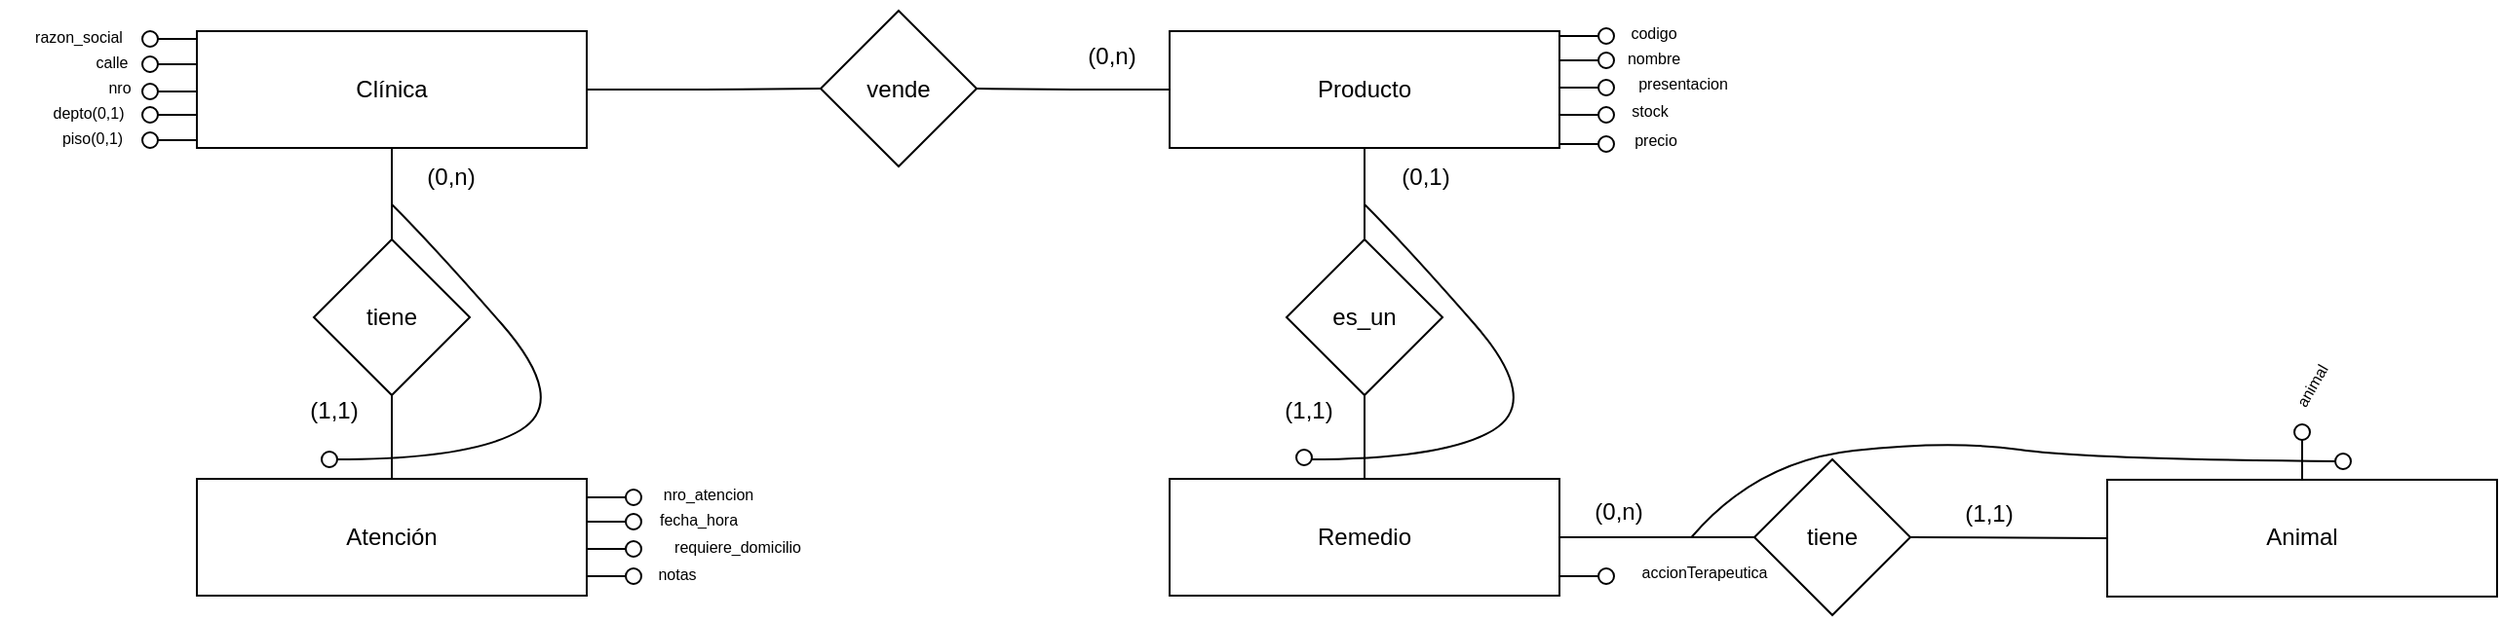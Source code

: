 <mxfile version="26.2.5">
  <diagram name="Page-1" id="rd5WgjaN5qs2F5G4zhtr">
    <mxGraphModel dx="454" dy="-307" grid="1" gridSize="10" guides="1" tooltips="1" connect="1" arrows="1" fold="1" page="1" pageScale="1" pageWidth="850" pageHeight="1100" math="0" shadow="0">
      <root>
        <mxCell id="0" />
        <mxCell id="1" parent="0" />
        <mxCell id="i1IyLrbdU4EnLdiSXplg-24" value="&lt;font style=&quot;font-size: 8px;&quot;&gt;animal&lt;/font&gt;" style="text;html=1;align=center;verticalAlign=middle;resizable=0;points=[];autosize=1;strokeColor=none;fillColor=none;rotation=-60;" parent="1" vertex="1">
          <mxGeometry x="2179" y="1297.001" width="50" height="30" as="geometry" />
        </mxCell>
        <mxCell id="i1IyLrbdU4EnLdiSXplg-204" value="Animal" style="rounded=0;whiteSpace=wrap;html=1;" parent="1" vertex="1">
          <mxGeometry x="2100" y="1360.47" width="200" height="60" as="geometry" />
        </mxCell>
        <mxCell id="i1IyLrbdU4EnLdiSXplg-405" style="edgeStyle=orthogonalEdgeStyle;rounded=0;orthogonalLoop=1;jettySize=auto;html=1;entryX=0;entryY=0.5;entryDx=0;entryDy=0;endArrow=none;startFill=0;" parent="1" target="i1IyLrbdU4EnLdiSXplg-204" edge="1">
          <mxGeometry relative="1" as="geometry">
            <mxPoint x="1999" y="1390" as="sourcePoint" />
            <mxPoint x="2108" y="1390.47" as="targetPoint" />
          </mxGeometry>
        </mxCell>
        <mxCell id="i1IyLrbdU4EnLdiSXplg-205" value="tiene" style="rhombus;whiteSpace=wrap;html=1;" parent="1" vertex="1">
          <mxGeometry x="1919" y="1350" width="80" height="80" as="geometry" />
        </mxCell>
        <mxCell id="i1IyLrbdU4EnLdiSXplg-209" value="(1,1)" style="text;html=1;align=center;verticalAlign=middle;resizable=0;points=[];autosize=1;strokeColor=none;fillColor=none;" parent="1" vertex="1">
          <mxGeometry x="2009" y="1363" width="60" height="30" as="geometry" />
        </mxCell>
        <mxCell id="i1IyLrbdU4EnLdiSXplg-210" value="" style="group;rotation=0;" parent="1" vertex="1" connectable="0">
          <mxGeometry x="2196" y="1332.001" width="8" height="28" as="geometry" />
        </mxCell>
        <mxCell id="i1IyLrbdU4EnLdiSXplg-211" value="" style="ellipse;whiteSpace=wrap;html=1;aspect=fixed;fillColor=light-dark(#FFFFFF,#FFFFFF);rotation=0;fontStyle=1" parent="i1IyLrbdU4EnLdiSXplg-210" vertex="1">
          <mxGeometry width="8" height="8" as="geometry" />
        </mxCell>
        <mxCell id="i1IyLrbdU4EnLdiSXplg-212" style="edgeStyle=orthogonalEdgeStyle;rounded=0;orthogonalLoop=1;jettySize=auto;html=1;endArrow=none;startFill=0;" parent="i1IyLrbdU4EnLdiSXplg-210" edge="1">
          <mxGeometry relative="1" as="geometry">
            <mxPoint x="4" y="28" as="targetPoint" />
            <mxPoint x="4" y="8" as="sourcePoint" />
          </mxGeometry>
        </mxCell>
        <mxCell id="i1IyLrbdU4EnLdiSXplg-351" style="edgeStyle=orthogonalEdgeStyle;rounded=0;orthogonalLoop=1;jettySize=auto;html=1;entryX=0;entryY=0.5;entryDx=0;entryDy=0;endArrow=none;startFill=0;" parent="1" source="i1IyLrbdU4EnLdiSXplg-296" target="i1IyLrbdU4EnLdiSXplg-350" edge="1">
          <mxGeometry relative="1" as="geometry" />
        </mxCell>
        <mxCell id="i1IyLrbdU4EnLdiSXplg-453" style="edgeStyle=orthogonalEdgeStyle;rounded=0;orthogonalLoop=1;jettySize=auto;html=1;entryX=0.5;entryY=0;entryDx=0;entryDy=0;endArrow=none;startFill=0;" parent="1" source="i1IyLrbdU4EnLdiSXplg-296" target="i1IyLrbdU4EnLdiSXplg-452" edge="1">
          <mxGeometry relative="1" as="geometry" />
        </mxCell>
        <mxCell id="i1IyLrbdU4EnLdiSXplg-296" value="Clínica" style="rounded=0;whiteSpace=wrap;html=1;" parent="1" vertex="1">
          <mxGeometry x="1120" y="1130.0" width="200" height="60" as="geometry" />
        </mxCell>
        <mxCell id="i1IyLrbdU4EnLdiSXplg-303" value="" style="group;rotation=-90;" parent="1" vertex="1" connectable="0">
          <mxGeometry x="1102" y="1120.001" width="8" height="28" as="geometry" />
        </mxCell>
        <mxCell id="i1IyLrbdU4EnLdiSXplg-304" value="" style="ellipse;whiteSpace=wrap;html=1;aspect=fixed;fillColor=light-dark(#FFFFFF,#FFFFFF);rotation=-90;" parent="i1IyLrbdU4EnLdiSXplg-303" vertex="1">
          <mxGeometry x="-10" y="10" width="8" height="8" as="geometry" />
        </mxCell>
        <mxCell id="i1IyLrbdU4EnLdiSXplg-305" style="edgeStyle=orthogonalEdgeStyle;rounded=0;orthogonalLoop=1;jettySize=auto;html=1;endArrow=none;startFill=0;" parent="i1IyLrbdU4EnLdiSXplg-303" edge="1">
          <mxGeometry relative="1" as="geometry">
            <mxPoint x="18" y="14" as="targetPoint" />
            <mxPoint x="-2" y="14" as="sourcePoint" />
          </mxGeometry>
        </mxCell>
        <mxCell id="i1IyLrbdU4EnLdiSXplg-306" value="&lt;font style=&quot;font-size: 8px;&quot;&gt;calle&lt;/font&gt;" style="text;html=1;align=center;verticalAlign=middle;resizable=0;points=[];autosize=1;strokeColor=none;fillColor=none;rotation=0;" parent="1" vertex="1">
          <mxGeometry x="1051" y="1130.001" width="50" height="30" as="geometry" />
        </mxCell>
        <mxCell id="i1IyLrbdU4EnLdiSXplg-307" value="" style="group;rotation=-90;" parent="1" vertex="1" connectable="0">
          <mxGeometry x="1102" y="1133.001" width="8" height="28" as="geometry" />
        </mxCell>
        <mxCell id="i1IyLrbdU4EnLdiSXplg-308" value="" style="ellipse;whiteSpace=wrap;html=1;aspect=fixed;fillColor=light-dark(#FFFFFF,transparent);rotation=-90;" parent="i1IyLrbdU4EnLdiSXplg-307" vertex="1">
          <mxGeometry x="-10" y="10" width="8" height="8" as="geometry" />
        </mxCell>
        <mxCell id="i1IyLrbdU4EnLdiSXplg-309" style="edgeStyle=orthogonalEdgeStyle;rounded=0;orthogonalLoop=1;jettySize=auto;html=1;endArrow=none;startFill=0;" parent="i1IyLrbdU4EnLdiSXplg-307" edge="1">
          <mxGeometry relative="1" as="geometry">
            <mxPoint x="18" y="14" as="targetPoint" />
            <mxPoint x="-2" y="14" as="sourcePoint" />
          </mxGeometry>
        </mxCell>
        <mxCell id="i1IyLrbdU4EnLdiSXplg-313" value="&lt;font style=&quot;font-size: 8px;&quot;&gt;razon_social&lt;/font&gt;" style="text;html=1;align=center;verticalAlign=middle;resizable=0;points=[];autosize=1;strokeColor=none;fillColor=none;rotation=0;" parent="1" vertex="1">
          <mxGeometry x="1019" y="1117.001" width="80" height="30" as="geometry" />
        </mxCell>
        <mxCell id="i1IyLrbdU4EnLdiSXplg-316" value="" style="group;rotation=-90;" parent="1" vertex="1" connectable="0">
          <mxGeometry x="1102" y="1147.001" width="8" height="28" as="geometry" />
        </mxCell>
        <mxCell id="i1IyLrbdU4EnLdiSXplg-317" value="" style="ellipse;whiteSpace=wrap;html=1;aspect=fixed;fillColor=light-dark(#FFFFFF,transparent);rotation=-90;" parent="i1IyLrbdU4EnLdiSXplg-316" vertex="1">
          <mxGeometry x="-10" y="10" width="8" height="8" as="geometry" />
        </mxCell>
        <mxCell id="i1IyLrbdU4EnLdiSXplg-318" style="edgeStyle=orthogonalEdgeStyle;rounded=0;orthogonalLoop=1;jettySize=auto;html=1;endArrow=none;startFill=0;" parent="i1IyLrbdU4EnLdiSXplg-316" edge="1">
          <mxGeometry relative="1" as="geometry">
            <mxPoint x="18" y="14" as="targetPoint" />
            <mxPoint x="-2" y="14" as="sourcePoint" />
          </mxGeometry>
        </mxCell>
        <mxCell id="i1IyLrbdU4EnLdiSXplg-319" value="" style="group;rotation=-90;" parent="1" vertex="1" connectable="0">
          <mxGeometry x="1102" y="1159.001" width="8" height="28" as="geometry" />
        </mxCell>
        <mxCell id="i1IyLrbdU4EnLdiSXplg-320" value="" style="ellipse;whiteSpace=wrap;html=1;aspect=fixed;fillColor=light-dark(#FFFFFF,transparent);rotation=-90;" parent="i1IyLrbdU4EnLdiSXplg-319" vertex="1">
          <mxGeometry x="-10" y="10" width="8" height="8" as="geometry" />
        </mxCell>
        <mxCell id="i1IyLrbdU4EnLdiSXplg-321" style="edgeStyle=orthogonalEdgeStyle;rounded=0;orthogonalLoop=1;jettySize=auto;html=1;endArrow=none;startFill=0;" parent="i1IyLrbdU4EnLdiSXplg-319" edge="1">
          <mxGeometry relative="1" as="geometry">
            <mxPoint x="18" y="14" as="targetPoint" />
            <mxPoint x="-2" y="14" as="sourcePoint" />
          </mxGeometry>
        </mxCell>
        <mxCell id="i1IyLrbdU4EnLdiSXplg-322" value="&lt;font style=&quot;font-size: 8px;&quot;&gt;nro&lt;/font&gt;" style="text;html=1;align=center;verticalAlign=middle;resizable=0;points=[];autosize=1;strokeColor=none;fillColor=none;rotation=0;" parent="1" vertex="1">
          <mxGeometry x="1060" y="1143.001" width="40" height="30" as="geometry" />
        </mxCell>
        <mxCell id="i1IyLrbdU4EnLdiSXplg-323" value="&lt;font style=&quot;font-size: 8px;&quot;&gt;piso(0,1)&lt;/font&gt;" style="text;html=1;align=center;verticalAlign=middle;resizable=0;points=[];autosize=1;strokeColor=none;fillColor=none;rotation=0;" parent="1" vertex="1">
          <mxGeometry x="1031" y="1169.001" width="70" height="30" as="geometry" />
        </mxCell>
        <mxCell id="i1IyLrbdU4EnLdiSXplg-350" value="vende" style="rhombus;whiteSpace=wrap;html=1;" parent="1" vertex="1">
          <mxGeometry x="1440" y="1119.5" width="80" height="80" as="geometry" />
        </mxCell>
        <mxCell id="i1IyLrbdU4EnLdiSXplg-366" style="edgeStyle=orthogonalEdgeStyle;rounded=0;orthogonalLoop=1;jettySize=auto;html=1;entryX=1;entryY=0.5;entryDx=0;entryDy=0;endArrow=none;startFill=0;" parent="1" source="i1IyLrbdU4EnLdiSXplg-362" target="i1IyLrbdU4EnLdiSXplg-350" edge="1">
          <mxGeometry relative="1" as="geometry" />
        </mxCell>
        <mxCell id="i1IyLrbdU4EnLdiSXplg-408" style="edgeStyle=orthogonalEdgeStyle;rounded=0;orthogonalLoop=1;jettySize=auto;html=1;entryX=0.5;entryY=0;entryDx=0;entryDy=0;endArrow=none;startFill=0;" parent="1" source="i1IyLrbdU4EnLdiSXplg-362" target="i1IyLrbdU4EnLdiSXplg-407" edge="1">
          <mxGeometry relative="1" as="geometry" />
        </mxCell>
        <mxCell id="i1IyLrbdU4EnLdiSXplg-362" value="Producto" style="rounded=0;whiteSpace=wrap;html=1;" parent="1" vertex="1">
          <mxGeometry x="1619" y="1130.0" width="200" height="60" as="geometry" />
        </mxCell>
        <mxCell id="i1IyLrbdU4EnLdiSXplg-367" value="(0,n)" style="text;html=1;align=center;verticalAlign=middle;resizable=0;points=[];autosize=1;strokeColor=none;fillColor=none;" parent="1" vertex="1">
          <mxGeometry x="1559" y="1128" width="60" height="30" as="geometry" />
        </mxCell>
        <mxCell id="i1IyLrbdU4EnLdiSXplg-380" value="" style="group;rotation=90;" parent="1" vertex="1" connectable="0">
          <mxGeometry x="1829" y="1118.501" width="8" height="28" as="geometry" />
        </mxCell>
        <mxCell id="i1IyLrbdU4EnLdiSXplg-381" value="" style="ellipse;whiteSpace=wrap;html=1;aspect=fixed;fillColor=light-dark(#FFFFFF,#FFFFFF);rotation=90;" parent="i1IyLrbdU4EnLdiSXplg-380" vertex="1">
          <mxGeometry x="10" y="10" width="8" height="8" as="geometry" />
        </mxCell>
        <mxCell id="i1IyLrbdU4EnLdiSXplg-382" style="edgeStyle=orthogonalEdgeStyle;rounded=0;orthogonalLoop=1;jettySize=auto;html=1;endArrow=none;startFill=0;" parent="i1IyLrbdU4EnLdiSXplg-380" edge="1">
          <mxGeometry relative="1" as="geometry">
            <mxPoint x="-10" y="14" as="targetPoint" />
            <mxPoint x="10" y="14" as="sourcePoint" />
          </mxGeometry>
        </mxCell>
        <mxCell id="i1IyLrbdU4EnLdiSXplg-383" value="&lt;font style=&quot;font-size: 8px;&quot;&gt;codigo&lt;/font&gt;" style="text;html=1;align=center;verticalAlign=middle;resizable=0;points=[];autosize=1;strokeColor=none;fillColor=none;rotation=0;" parent="1" vertex="1">
          <mxGeometry x="1842" y="1114.501" width="50" height="30" as="geometry" />
        </mxCell>
        <mxCell id="i1IyLrbdU4EnLdiSXplg-387" value="&lt;font style=&quot;font-size: 8px;&quot;&gt;nombre&lt;/font&gt;" style="text;html=1;align=center;verticalAlign=middle;resizable=0;points=[];autosize=1;strokeColor=none;fillColor=none;rotation=0;" parent="1" vertex="1">
          <mxGeometry x="1842" y="1128.001" width="50" height="30" as="geometry" />
        </mxCell>
        <mxCell id="i1IyLrbdU4EnLdiSXplg-388" value="" style="group;rotation=90;" parent="1" vertex="1" connectable="0">
          <mxGeometry x="1829" y="1131.001" width="8" height="28" as="geometry" />
        </mxCell>
        <mxCell id="i1IyLrbdU4EnLdiSXplg-389" value="" style="ellipse;whiteSpace=wrap;html=1;aspect=fixed;fillColor=light-dark(#FFFFFF,transparent);rotation=90;" parent="i1IyLrbdU4EnLdiSXplg-388" vertex="1">
          <mxGeometry x="10" y="10" width="8" height="8" as="geometry" />
        </mxCell>
        <mxCell id="i1IyLrbdU4EnLdiSXplg-390" style="edgeStyle=orthogonalEdgeStyle;rounded=0;orthogonalLoop=1;jettySize=auto;html=1;endArrow=none;startFill=0;" parent="i1IyLrbdU4EnLdiSXplg-388" edge="1">
          <mxGeometry relative="1" as="geometry">
            <mxPoint x="-10" y="14" as="targetPoint" />
            <mxPoint x="10" y="14" as="sourcePoint" />
          </mxGeometry>
        </mxCell>
        <mxCell id="i1IyLrbdU4EnLdiSXplg-391" value="" style="group;rotation=90;" parent="1" vertex="1" connectable="0">
          <mxGeometry x="1829" y="1145.001" width="8" height="28" as="geometry" />
        </mxCell>
        <mxCell id="i1IyLrbdU4EnLdiSXplg-392" value="" style="ellipse;whiteSpace=wrap;html=1;aspect=fixed;fillColor=light-dark(#FFFFFF,transparent);rotation=90;" parent="i1IyLrbdU4EnLdiSXplg-391" vertex="1">
          <mxGeometry x="10" y="10" width="8" height="8" as="geometry" />
        </mxCell>
        <mxCell id="i1IyLrbdU4EnLdiSXplg-393" style="edgeStyle=orthogonalEdgeStyle;rounded=0;orthogonalLoop=1;jettySize=auto;html=1;endArrow=none;startFill=0;" parent="i1IyLrbdU4EnLdiSXplg-391" edge="1">
          <mxGeometry relative="1" as="geometry">
            <mxPoint x="-10" y="14" as="targetPoint" />
            <mxPoint x="10" y="14" as="sourcePoint" />
          </mxGeometry>
        </mxCell>
        <mxCell id="i1IyLrbdU4EnLdiSXplg-394" value="&lt;font style=&quot;font-size: 8px;&quot;&gt;presentacion&lt;/font&gt;" style="text;html=1;align=center;verticalAlign=middle;resizable=0;points=[];autosize=1;strokeColor=none;fillColor=none;rotation=0;" parent="1" vertex="1">
          <mxGeometry x="1842" y="1141.001" width="80" height="30" as="geometry" />
        </mxCell>
        <mxCell id="i1IyLrbdU4EnLdiSXplg-395" value="&lt;font style=&quot;font-size: 8px;&quot;&gt;stock&lt;/font&gt;" style="text;html=1;align=center;verticalAlign=middle;resizable=0;points=[];autosize=1;strokeColor=none;fillColor=none;rotation=0;" parent="1" vertex="1">
          <mxGeometry x="1840" y="1155.001" width="50" height="30" as="geometry" />
        </mxCell>
        <mxCell id="i1IyLrbdU4EnLdiSXplg-396" value="" style="group;rotation=90;" parent="1" vertex="1" connectable="0">
          <mxGeometry x="1829" y="1159.001" width="8" height="28" as="geometry" />
        </mxCell>
        <mxCell id="i1IyLrbdU4EnLdiSXplg-397" value="" style="ellipse;whiteSpace=wrap;html=1;aspect=fixed;fillColor=light-dark(#FFFFFF,transparent);rotation=90;" parent="i1IyLrbdU4EnLdiSXplg-396" vertex="1">
          <mxGeometry x="10" y="10" width="8" height="8" as="geometry" />
        </mxCell>
        <mxCell id="i1IyLrbdU4EnLdiSXplg-398" style="edgeStyle=orthogonalEdgeStyle;rounded=0;orthogonalLoop=1;jettySize=auto;html=1;endArrow=none;startFill=0;" parent="i1IyLrbdU4EnLdiSXplg-396" edge="1">
          <mxGeometry relative="1" as="geometry">
            <mxPoint x="-10" y="14" as="targetPoint" />
            <mxPoint x="10" y="14" as="sourcePoint" />
          </mxGeometry>
        </mxCell>
        <mxCell id="i1IyLrbdU4EnLdiSXplg-399" value="" style="group;rotation=90;" parent="1" vertex="1" connectable="0">
          <mxGeometry x="1829" y="1174.001" width="8" height="28" as="geometry" />
        </mxCell>
        <mxCell id="i1IyLrbdU4EnLdiSXplg-400" value="" style="ellipse;whiteSpace=wrap;html=1;aspect=fixed;fillColor=light-dark(#FFFFFF,transparent);rotation=90;" parent="i1IyLrbdU4EnLdiSXplg-399" vertex="1">
          <mxGeometry x="10" y="10" width="8" height="8" as="geometry" />
        </mxCell>
        <mxCell id="i1IyLrbdU4EnLdiSXplg-401" style="edgeStyle=orthogonalEdgeStyle;rounded=0;orthogonalLoop=1;jettySize=auto;html=1;endArrow=none;startFill=0;" parent="i1IyLrbdU4EnLdiSXplg-399" edge="1">
          <mxGeometry relative="1" as="geometry">
            <mxPoint x="-10" y="14" as="targetPoint" />
            <mxPoint x="10" y="14" as="sourcePoint" />
          </mxGeometry>
        </mxCell>
        <mxCell id="i1IyLrbdU4EnLdiSXplg-402" value="&lt;font style=&quot;font-size: 8px;&quot;&gt;precio&lt;/font&gt;" style="text;html=1;align=center;verticalAlign=middle;resizable=0;points=[];autosize=1;strokeColor=none;fillColor=none;rotation=0;" parent="1" vertex="1">
          <mxGeometry x="1843" y="1170.001" width="50" height="30" as="geometry" />
        </mxCell>
        <mxCell id="i1IyLrbdU4EnLdiSXplg-404" style="edgeStyle=orthogonalEdgeStyle;rounded=0;orthogonalLoop=1;jettySize=auto;html=1;entryX=0;entryY=0.5;entryDx=0;entryDy=0;endArrow=none;startFill=0;" parent="1" source="i1IyLrbdU4EnLdiSXplg-403" target="i1IyLrbdU4EnLdiSXplg-205" edge="1">
          <mxGeometry relative="1" as="geometry" />
        </mxCell>
        <mxCell id="i1IyLrbdU4EnLdiSXplg-403" value="Remedio" style="rounded=0;whiteSpace=wrap;html=1;" parent="1" vertex="1">
          <mxGeometry x="1619" y="1360.0" width="200" height="60" as="geometry" />
        </mxCell>
        <mxCell id="i1IyLrbdU4EnLdiSXplg-406" value="(0,n)" style="text;html=1;align=center;verticalAlign=middle;resizable=0;points=[];autosize=1;strokeColor=none;fillColor=none;" parent="1" vertex="1">
          <mxGeometry x="1819" y="1362" width="60" height="30" as="geometry" />
        </mxCell>
        <mxCell id="i1IyLrbdU4EnLdiSXplg-409" style="edgeStyle=orthogonalEdgeStyle;rounded=0;orthogonalLoop=1;jettySize=auto;html=1;entryX=0.5;entryY=0;entryDx=0;entryDy=0;endArrow=none;startFill=0;" parent="1" source="i1IyLrbdU4EnLdiSXplg-407" target="i1IyLrbdU4EnLdiSXplg-403" edge="1">
          <mxGeometry relative="1" as="geometry" />
        </mxCell>
        <mxCell id="i1IyLrbdU4EnLdiSXplg-407" value="es_un" style="rhombus;whiteSpace=wrap;html=1;" parent="1" vertex="1">
          <mxGeometry x="1679" y="1237" width="80" height="80" as="geometry" />
        </mxCell>
        <mxCell id="i1IyLrbdU4EnLdiSXplg-410" value="(1,1)" style="text;html=1;align=center;verticalAlign=middle;resizable=0;points=[];autosize=1;strokeColor=none;fillColor=none;" parent="1" vertex="1">
          <mxGeometry x="1660" y="1310" width="60" height="30" as="geometry" />
        </mxCell>
        <mxCell id="i1IyLrbdU4EnLdiSXplg-411" value="(0,1)" style="text;html=1;align=center;verticalAlign=middle;resizable=0;points=[];autosize=1;strokeColor=none;fillColor=none;" parent="1" vertex="1">
          <mxGeometry x="1720" y="1190" width="60" height="30" as="geometry" />
        </mxCell>
        <mxCell id="i1IyLrbdU4EnLdiSXplg-415" value="" style="group;rotation=90;" parent="1" vertex="1" connectable="0">
          <mxGeometry x="1829" y="1396.001" width="8" height="28" as="geometry" />
        </mxCell>
        <mxCell id="i1IyLrbdU4EnLdiSXplg-416" value="" style="ellipse;whiteSpace=wrap;html=1;aspect=fixed;fillColor=light-dark(#FFFFFF,transparent);rotation=90;" parent="i1IyLrbdU4EnLdiSXplg-415" vertex="1">
          <mxGeometry x="10" y="10" width="8" height="8" as="geometry" />
        </mxCell>
        <mxCell id="i1IyLrbdU4EnLdiSXplg-417" style="edgeStyle=orthogonalEdgeStyle;rounded=0;orthogonalLoop=1;jettySize=auto;html=1;endArrow=none;startFill=0;" parent="i1IyLrbdU4EnLdiSXplg-415" edge="1">
          <mxGeometry relative="1" as="geometry">
            <mxPoint x="-10" y="14" as="targetPoint" />
            <mxPoint x="10" y="14" as="sourcePoint" />
          </mxGeometry>
        </mxCell>
        <mxCell id="i1IyLrbdU4EnLdiSXplg-418" value="&lt;font style=&quot;font-size: 8px;&quot;&gt;accionTerapeutica&lt;/font&gt;" style="text;html=1;align=center;verticalAlign=middle;resizable=0;points=[];autosize=1;strokeColor=none;fillColor=none;rotation=0;" parent="1" vertex="1">
          <mxGeometry x="1838" y="1392.001" width="110" height="30" as="geometry" />
        </mxCell>
        <mxCell id="i1IyLrbdU4EnLdiSXplg-419" value="" style="curved=1;endArrow=none;html=1;rounded=0;startFill=0;" parent="1" edge="1">
          <mxGeometry width="50" height="50" relative="1" as="geometry">
            <mxPoint x="1719" y="1219" as="sourcePoint" />
            <mxPoint x="1690" y="1350" as="targetPoint" />
            <Array as="points">
              <mxPoint x="1740" y="1240" />
              <mxPoint x="1810" y="1320" />
              <mxPoint x="1760" y="1350" />
            </Array>
          </mxGeometry>
        </mxCell>
        <mxCell id="i1IyLrbdU4EnLdiSXplg-420" value="" style="group;rotation=90;" parent="1" vertex="1" connectable="0">
          <mxGeometry x="1674" y="1335.001" width="8" height="28" as="geometry" />
        </mxCell>
        <mxCell id="i1IyLrbdU4EnLdiSXplg-421" value="" style="ellipse;whiteSpace=wrap;html=1;aspect=fixed;fillColor=light-dark(#FFFFFF,#FFFFFF);rotation=90;" parent="i1IyLrbdU4EnLdiSXplg-420" vertex="1">
          <mxGeometry x="10" y="10" width="8" height="8" as="geometry" />
        </mxCell>
        <mxCell id="i1IyLrbdU4EnLdiSXplg-424" value="&lt;font style=&quot;font-size: 8px;&quot;&gt;depto(0,1)&lt;/font&gt;" style="text;html=1;align=center;verticalAlign=middle;resizable=0;points=[];autosize=1;strokeColor=none;fillColor=none;rotation=0;" parent="1" vertex="1">
          <mxGeometry x="1029" y="1156.001" width="70" height="30" as="geometry" />
        </mxCell>
        <mxCell id="i1IyLrbdU4EnLdiSXplg-425" value="" style="group;rotation=-90;" parent="1" vertex="1" connectable="0">
          <mxGeometry x="1102" y="1172.001" width="8" height="28" as="geometry" />
        </mxCell>
        <mxCell id="i1IyLrbdU4EnLdiSXplg-426" value="" style="ellipse;whiteSpace=wrap;html=1;aspect=fixed;fillColor=light-dark(#FFFFFF,transparent);rotation=-90;" parent="i1IyLrbdU4EnLdiSXplg-425" vertex="1">
          <mxGeometry x="-10" y="10" width="8" height="8" as="geometry" />
        </mxCell>
        <mxCell id="i1IyLrbdU4EnLdiSXplg-427" style="edgeStyle=orthogonalEdgeStyle;rounded=0;orthogonalLoop=1;jettySize=auto;html=1;endArrow=none;startFill=0;" parent="i1IyLrbdU4EnLdiSXplg-425" edge="1">
          <mxGeometry relative="1" as="geometry">
            <mxPoint x="18" y="14" as="targetPoint" />
            <mxPoint x="-2" y="14" as="sourcePoint" />
          </mxGeometry>
        </mxCell>
        <mxCell id="i1IyLrbdU4EnLdiSXplg-431" value="Atención" style="rounded=0;whiteSpace=wrap;html=1;" parent="1" vertex="1">
          <mxGeometry x="1120" y="1360.0" width="200" height="60" as="geometry" />
        </mxCell>
        <mxCell id="i1IyLrbdU4EnLdiSXplg-432" value="" style="group;rotation=90;" parent="1" vertex="1" connectable="0">
          <mxGeometry x="1330" y="1355.501" width="8" height="28" as="geometry" />
        </mxCell>
        <mxCell id="i1IyLrbdU4EnLdiSXplg-433" value="" style="ellipse;whiteSpace=wrap;html=1;aspect=fixed;fillColor=light-dark(#FFFFFF,#FFFFFF);rotation=90;" parent="i1IyLrbdU4EnLdiSXplg-432" vertex="1">
          <mxGeometry x="10" y="10" width="8" height="8" as="geometry" />
        </mxCell>
        <mxCell id="i1IyLrbdU4EnLdiSXplg-434" style="edgeStyle=orthogonalEdgeStyle;rounded=0;orthogonalLoop=1;jettySize=auto;html=1;endArrow=none;startFill=0;" parent="i1IyLrbdU4EnLdiSXplg-432" edge="1">
          <mxGeometry relative="1" as="geometry">
            <mxPoint x="-10" y="14" as="targetPoint" />
            <mxPoint x="10" y="14" as="sourcePoint" />
          </mxGeometry>
        </mxCell>
        <mxCell id="i1IyLrbdU4EnLdiSXplg-435" value="&lt;font style=&quot;font-size: 8px;&quot;&gt;nro_atencion&lt;/font&gt;" style="text;html=1;align=center;verticalAlign=middle;resizable=0;points=[];autosize=1;strokeColor=none;fillColor=none;rotation=0;" parent="1" vertex="1">
          <mxGeometry x="1342" y="1351.501" width="80" height="30" as="geometry" />
        </mxCell>
        <mxCell id="i1IyLrbdU4EnLdiSXplg-436" value="&lt;font style=&quot;font-size: 8px;&quot;&gt;fecha_hora&lt;/font&gt;" style="text;html=1;align=center;verticalAlign=middle;resizable=0;points=[];autosize=1;strokeColor=none;fillColor=none;rotation=0;" parent="1" vertex="1">
          <mxGeometry x="1342" y="1365.001" width="70" height="30" as="geometry" />
        </mxCell>
        <mxCell id="i1IyLrbdU4EnLdiSXplg-437" value="" style="group;rotation=90;" parent="1" vertex="1" connectable="0">
          <mxGeometry x="1330" y="1368.001" width="8" height="28" as="geometry" />
        </mxCell>
        <mxCell id="i1IyLrbdU4EnLdiSXplg-438" value="" style="ellipse;whiteSpace=wrap;html=1;aspect=fixed;fillColor=light-dark(#FFFFFF,transparent);rotation=90;" parent="i1IyLrbdU4EnLdiSXplg-437" vertex="1">
          <mxGeometry x="10" y="10" width="8" height="8" as="geometry" />
        </mxCell>
        <mxCell id="i1IyLrbdU4EnLdiSXplg-439" style="edgeStyle=orthogonalEdgeStyle;rounded=0;orthogonalLoop=1;jettySize=auto;html=1;endArrow=none;startFill=0;" parent="i1IyLrbdU4EnLdiSXplg-437" edge="1">
          <mxGeometry relative="1" as="geometry">
            <mxPoint x="-10" y="14" as="targetPoint" />
            <mxPoint x="10" y="14" as="sourcePoint" />
          </mxGeometry>
        </mxCell>
        <mxCell id="i1IyLrbdU4EnLdiSXplg-440" value="" style="group;rotation=90;" parent="1" vertex="1" connectable="0">
          <mxGeometry x="1330" y="1382.001" width="8" height="28" as="geometry" />
        </mxCell>
        <mxCell id="i1IyLrbdU4EnLdiSXplg-441" value="" style="ellipse;whiteSpace=wrap;html=1;aspect=fixed;fillColor=light-dark(#FFFFFF,transparent);rotation=90;" parent="i1IyLrbdU4EnLdiSXplg-440" vertex="1">
          <mxGeometry x="10" y="10" width="8" height="8" as="geometry" />
        </mxCell>
        <mxCell id="i1IyLrbdU4EnLdiSXplg-442" style="edgeStyle=orthogonalEdgeStyle;rounded=0;orthogonalLoop=1;jettySize=auto;html=1;endArrow=none;startFill=0;" parent="i1IyLrbdU4EnLdiSXplg-440" edge="1">
          <mxGeometry relative="1" as="geometry">
            <mxPoint x="-10" y="14" as="targetPoint" />
            <mxPoint x="10" y="14" as="sourcePoint" />
          </mxGeometry>
        </mxCell>
        <mxCell id="i1IyLrbdU4EnLdiSXplg-443" value="&lt;font style=&quot;font-size: 8px;&quot;&gt;notas&lt;/font&gt;" style="text;html=1;align=center;verticalAlign=middle;resizable=0;points=[];autosize=1;strokeColor=none;fillColor=none;rotation=0;" parent="1" vertex="1">
          <mxGeometry x="1341" y="1393.001" width="50" height="30" as="geometry" />
        </mxCell>
        <mxCell id="i1IyLrbdU4EnLdiSXplg-445" value="" style="group;rotation=90;" parent="1" vertex="1" connectable="0">
          <mxGeometry x="1330" y="1396.001" width="8" height="28" as="geometry" />
        </mxCell>
        <mxCell id="i1IyLrbdU4EnLdiSXplg-446" value="" style="ellipse;whiteSpace=wrap;html=1;aspect=fixed;fillColor=light-dark(#FFFFFF,transparent);rotation=90;" parent="i1IyLrbdU4EnLdiSXplg-445" vertex="1">
          <mxGeometry x="10" y="10" width="8" height="8" as="geometry" />
        </mxCell>
        <mxCell id="i1IyLrbdU4EnLdiSXplg-447" style="edgeStyle=orthogonalEdgeStyle;rounded=0;orthogonalLoop=1;jettySize=auto;html=1;endArrow=none;startFill=0;" parent="i1IyLrbdU4EnLdiSXplg-445" edge="1">
          <mxGeometry relative="1" as="geometry">
            <mxPoint x="-10" y="14" as="targetPoint" />
            <mxPoint x="10" y="14" as="sourcePoint" />
          </mxGeometry>
        </mxCell>
        <mxCell id="i1IyLrbdU4EnLdiSXplg-451" value="&lt;font style=&quot;font-size: 8px;&quot;&gt;requiere_domicilio&lt;/font&gt;" style="text;html=1;align=center;verticalAlign=middle;resizable=0;points=[];autosize=1;strokeColor=none;fillColor=none;rotation=0;" parent="1" vertex="1">
          <mxGeometry x="1342" y="1379.001" width="110" height="30" as="geometry" />
        </mxCell>
        <mxCell id="i1IyLrbdU4EnLdiSXplg-454" style="edgeStyle=orthogonalEdgeStyle;rounded=0;orthogonalLoop=1;jettySize=auto;html=1;entryX=0.5;entryY=0;entryDx=0;entryDy=0;endArrow=none;startFill=0;" parent="1" source="i1IyLrbdU4EnLdiSXplg-452" target="i1IyLrbdU4EnLdiSXplg-431" edge="1">
          <mxGeometry relative="1" as="geometry" />
        </mxCell>
        <mxCell id="i1IyLrbdU4EnLdiSXplg-452" value="tiene" style="rhombus;whiteSpace=wrap;html=1;" parent="1" vertex="1">
          <mxGeometry x="1180" y="1237" width="80" height="80" as="geometry" />
        </mxCell>
        <mxCell id="i1IyLrbdU4EnLdiSXplg-455" value="(0,n)" style="text;html=1;align=center;verticalAlign=middle;resizable=0;points=[];autosize=1;strokeColor=none;fillColor=none;" parent="1" vertex="1">
          <mxGeometry x="1220" y="1190" width="60" height="30" as="geometry" />
        </mxCell>
        <mxCell id="i1IyLrbdU4EnLdiSXplg-456" value="(1,1)" style="text;html=1;align=center;verticalAlign=middle;resizable=0;points=[];autosize=1;strokeColor=none;fillColor=none;" parent="1" vertex="1">
          <mxGeometry x="1160" y="1310" width="60" height="30" as="geometry" />
        </mxCell>
        <mxCell id="ySFg6McbnsuL84cZR4aw-1" value="" style="curved=1;endArrow=none;html=1;rounded=0;startFill=0;" edge="1" parent="1">
          <mxGeometry width="50" height="50" relative="1" as="geometry">
            <mxPoint x="1220" y="1219" as="sourcePoint" />
            <mxPoint x="1191" y="1350" as="targetPoint" />
            <Array as="points">
              <mxPoint x="1241" y="1240" />
              <mxPoint x="1311" y="1320" />
              <mxPoint x="1261" y="1350" />
            </Array>
          </mxGeometry>
        </mxCell>
        <mxCell id="ySFg6McbnsuL84cZR4aw-2" value="" style="group;rotation=90;" vertex="1" connectable="0" parent="1">
          <mxGeometry x="1174" y="1336.001" width="8" height="28" as="geometry" />
        </mxCell>
        <mxCell id="ySFg6McbnsuL84cZR4aw-3" value="" style="ellipse;whiteSpace=wrap;html=1;aspect=fixed;fillColor=light-dark(#FFFFFF,#FFFFFF);rotation=90;" vertex="1" parent="ySFg6McbnsuL84cZR4aw-2">
          <mxGeometry x="10" y="10" width="8" height="8" as="geometry" />
        </mxCell>
        <mxCell id="ySFg6McbnsuL84cZR4aw-4" value="" style="curved=1;endArrow=none;html=1;rounded=0;exitX=0.443;exitY=-0.095;exitDx=0;exitDy=0;exitPerimeter=0;startFill=0;" edge="1" parent="1">
          <mxGeometry width="50" height="50" relative="1" as="geometry">
            <mxPoint x="1886.73" y="1390" as="sourcePoint" />
            <mxPoint x="2220" y="1351" as="targetPoint" />
            <Array as="points">
              <mxPoint x="1920" y="1351" />
              <mxPoint x="2020" y="1340" />
              <mxPoint x="2090" y="1350" />
            </Array>
          </mxGeometry>
        </mxCell>
        <mxCell id="ySFg6McbnsuL84cZR4aw-5" value="" style="ellipse;whiteSpace=wrap;html=1;aspect=fixed;fillColor=light-dark(#FFFFFF,#FFFFFF);rotation=0;fontStyle=1" vertex="1" parent="1">
          <mxGeometry x="2217" y="1347.001" width="8" height="8" as="geometry" />
        </mxCell>
      </root>
    </mxGraphModel>
  </diagram>
</mxfile>
